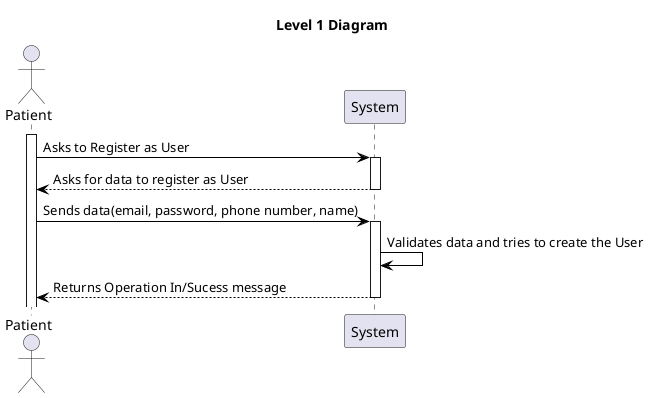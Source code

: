@startuml level_1

title Level 1 Diagram

hide empty members
'skinparam Linetype ortho

skinparam class {
    BackgroundColor<<valueObject>> #D6EAF8
    BackgroundColor<<root>> #FDEBD0
    BackgroundColor<<service>> #D1F2EB
    BackgroundColor #FEF9E7
    ArrowColor Black
}

skinparam package {
    BackgroundColor #EBF5FB
}

actor Patient as P

activate P
P -> System: Asks to Register as User
activate System
System --> P: Asks for data to register as User
deactivate System
P -> System: Sends data(email, password, phone number, name)
activate System
System -> System: Validates data and tries to create the User
System --> P: Returns Operation In/Sucess message
deactivate System

@enduml